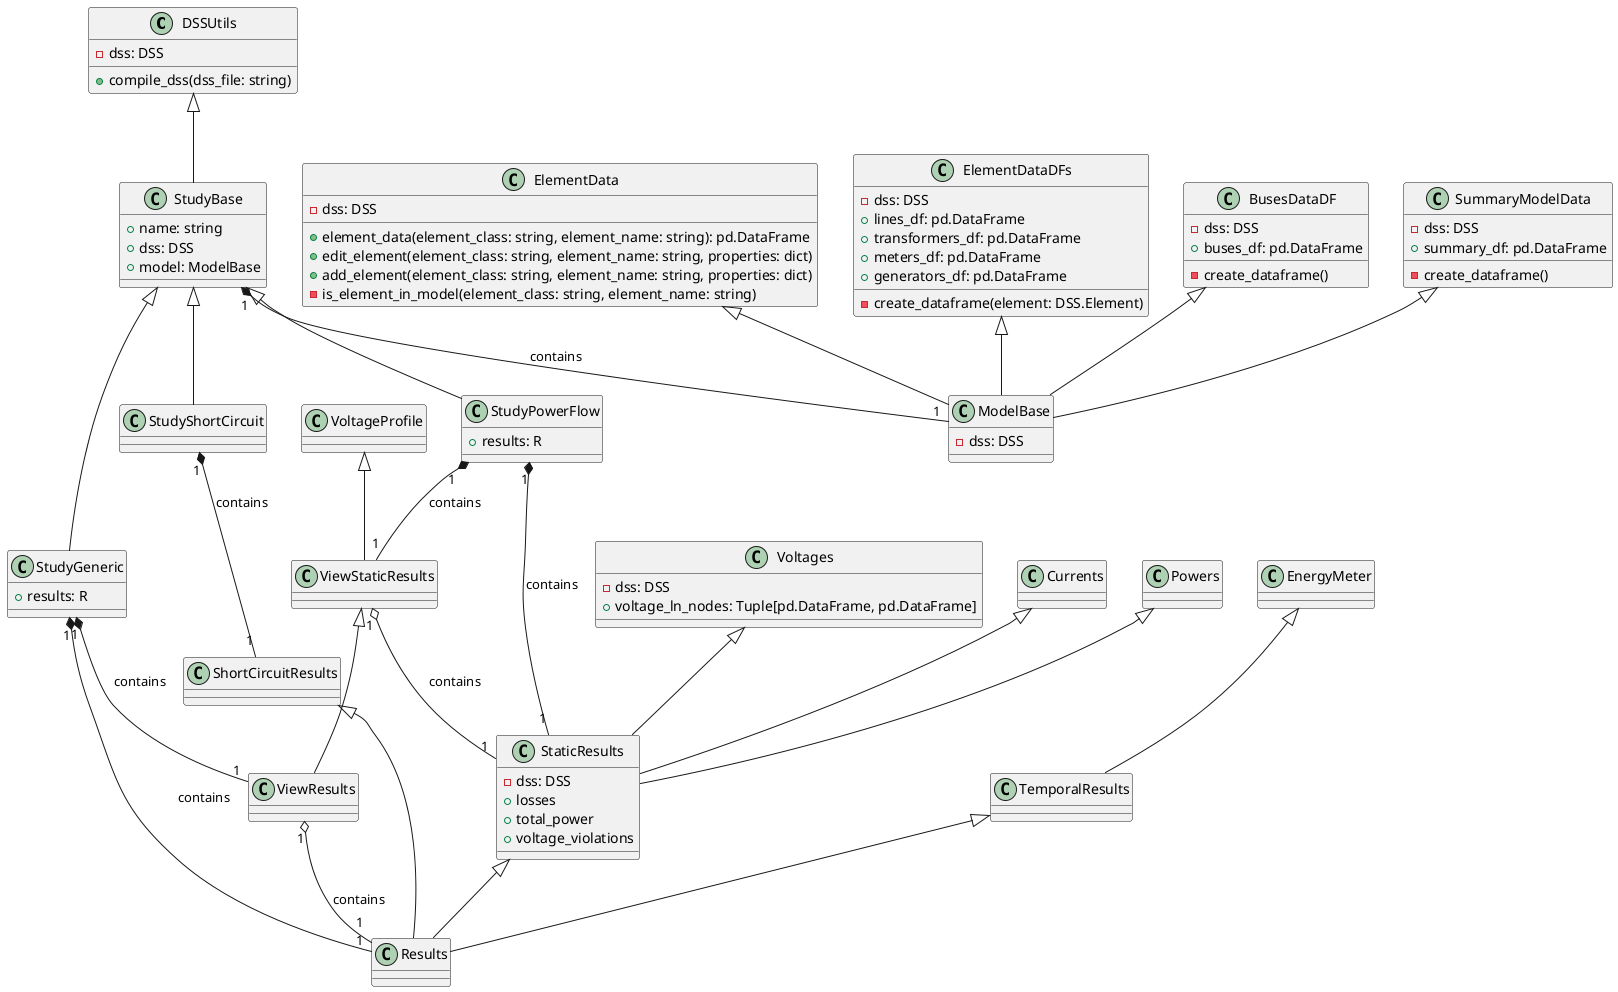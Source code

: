 @startuml
'https://plantuml.com/class-diagram

DSSUtils <|-- StudyBase
StudyBase <|-- StudyGeneric
StudyBase <|-- StudyPowerFlow
StudyBase <|-- StudyShortCircuit

StudyBase "1" *-- "1" ModelBase : contains
ElementDataDFs <|-- ModelBase
BusesDataDF <|-- ModelBase
SummaryModelData <|-- ModelBase
ElementData <|-- ModelBase

Voltages <|-- StaticResults
Currents <|-- StaticResults
Powers <|-- StaticResults

EnergyMeter <|-- TemporalResults

StaticResults <|-- Results
TemporalResults <|-- Results
ShortCircuitResults <|-- Results

StudyGeneric "1" *-- "1" Results : contains
StudyPowerFlow "1" *-- "1" StaticResults : contains
StudyShortCircuit "1" *-- "1" ShortCircuitResults : contains

VoltageProfile <|-- ViewStaticResults
ViewStaticResults "1" o-- "1" StaticResults : contains
StudyPowerFlow "1" *-- "1" ViewStaticResults : contains

ViewStaticResults <|-- ViewResults
ViewResults "1" o-- "1" Results : contains
StudyGeneric "1" *-- "1" ViewResults : contains

class DSSUtils {
    -dss: DSS

    +compile_dss(dss_file: string)
}

class StudyBase {
    +name: string
    +dss: DSS
    +model: ModelBase
}

class StudyGeneric {
    +results: R
}

class StudyPowerFlow {
    +results: R
}

class ModelBase {
    -dss: DSS
}

class ElementDataDFs {
    -dss: DSS
    +lines_df: pd.DataFrame
    +transformers_df: pd.DataFrame
    +meters_df: pd.DataFrame
    +generators_df: pd.DataFrame

    -create_dataframe(element: DSS.Element)
}

class BusesDataDF {
    -dss: DSS
    +buses_df: pd.DataFrame

    -create_dataframe()
}

class SummaryModelData {
    -dss: DSS
    +summary_df: pd.DataFrame

    -create_dataframe()
}

class ElementData {
    -dss: DSS
    +element_data(element_class: string, element_name: string): pd.DataFrame
    +edit_element(element_class: string, element_name: string, properties: dict)
    +add_element(element_class: string, element_name: string, properties: dict)
    -is_element_in_model(element_class: string, element_name: string)
}

class StaticResults {
    -dss: DSS
    +losses
    +total_power
    +voltage_violations
}

class Voltages {
    -dss: DSS
    +voltage_ln_nodes: Tuple[pd.DataFrame, pd.DataFrame]
}

@enduml
